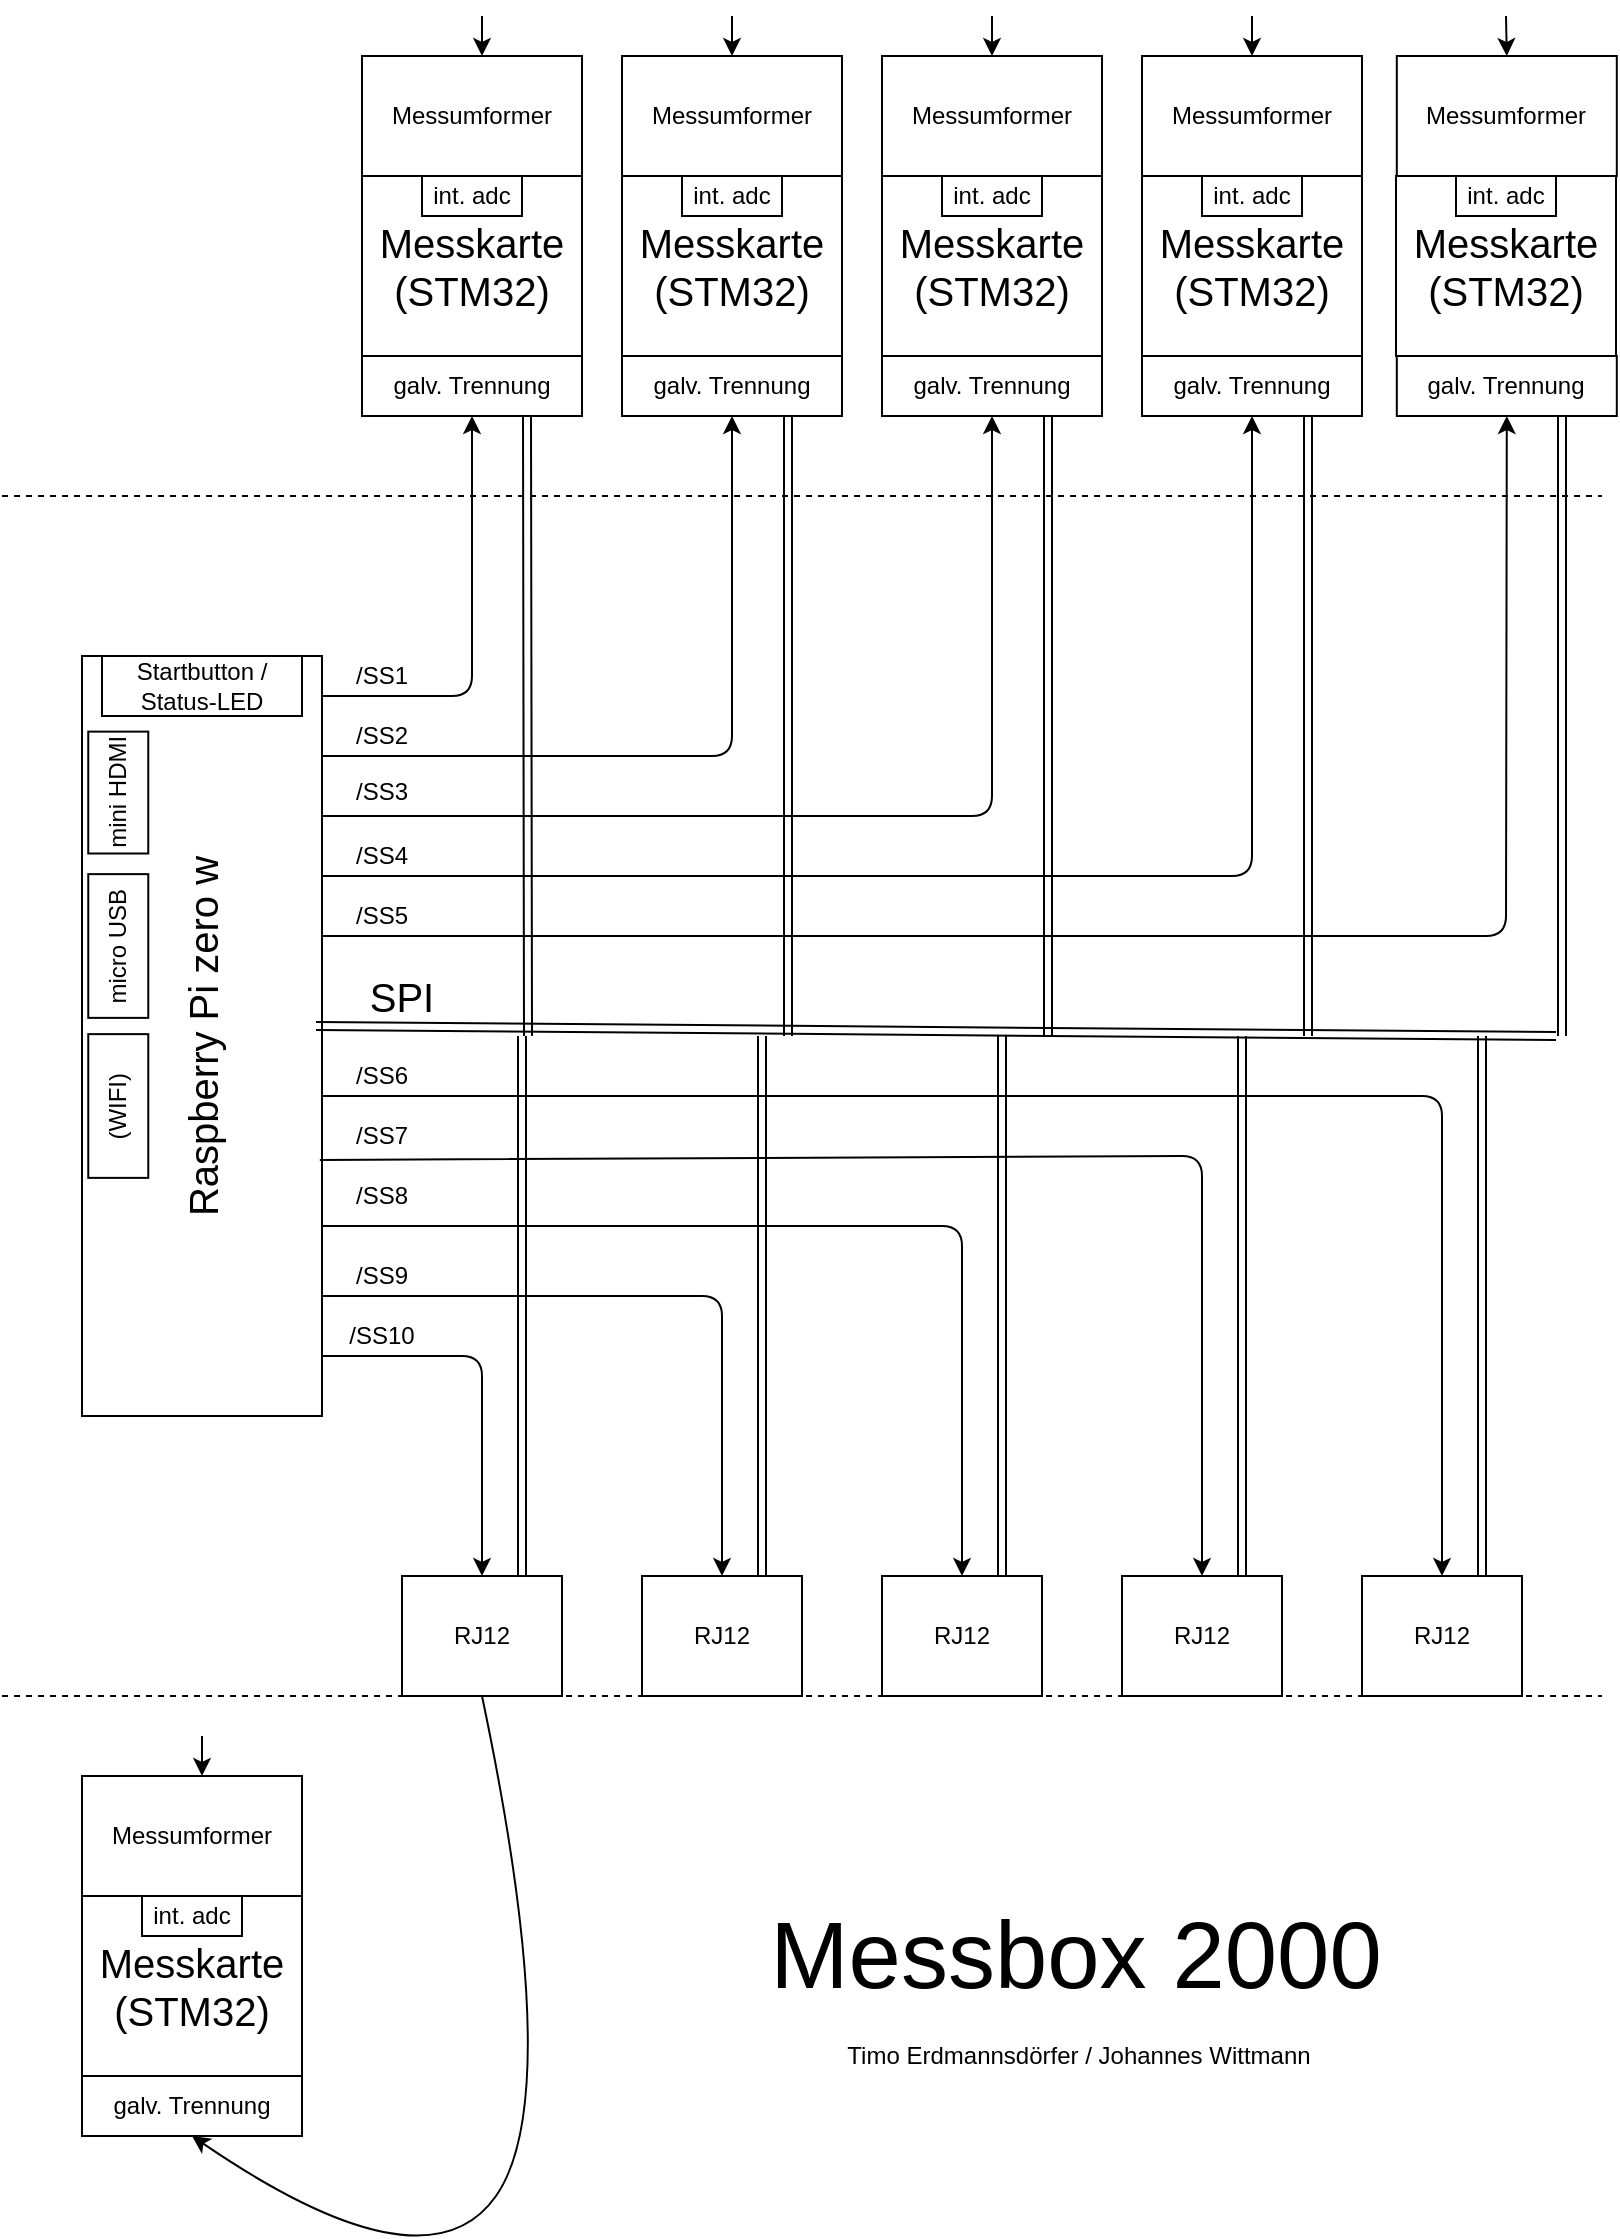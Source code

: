 <mxfile version="12.6.4" type="device"><diagram id="prtHgNgQTEPvFCAcTncT" name="Page-1"><mxGraphModel dx="1280" dy="2392" grid="1" gridSize="10" guides="1" tooltips="1" connect="1" arrows="1" fold="1" page="1" pageScale="1" pageWidth="827" pageHeight="1169" math="0" shadow="0"><root><mxCell id="0"/><mxCell id="1" parent="0"/><mxCell id="gG7CMBqufZaWbZi5i9m6-2" value="&lt;font style=&quot;font-size: 20px&quot;&gt;Raspberry Pi zero w&lt;/font&gt;" style="rounded=0;whiteSpace=wrap;html=1;rotation=-90;" vertex="1" parent="1"><mxGeometry x="-72" y="-690" width="380" height="120" as="geometry"/></mxCell><mxCell id="gG7CMBqufZaWbZi5i9m6-3" value="&lt;font style=&quot;font-size: 20px&quot;&gt;Messkarte&lt;br&gt;(STM32)&lt;/font&gt;" style="rounded=0;whiteSpace=wrap;html=1;" vertex="1" parent="1"><mxGeometry x="198" y="-1060" width="110" height="90" as="geometry"/></mxCell><mxCell id="gG7CMBqufZaWbZi5i9m6-21" value="" style="shape=link;html=1;" edge="1" parent="1"><mxGeometry width="50" height="50" relative="1" as="geometry"><mxPoint x="175" y="-635" as="sourcePoint"/><mxPoint x="795" y="-630" as="targetPoint"/></mxGeometry></mxCell><mxCell id="gG7CMBqufZaWbZi5i9m6-24" value="&lt;font style=&quot;font-size: 20px&quot;&gt;Messkarte&lt;br&gt;(STM32)&lt;/font&gt;" style="rounded=0;whiteSpace=wrap;html=1;" vertex="1" parent="1"><mxGeometry x="328" y="-1060" width="110" height="90" as="geometry"/></mxCell><mxCell id="gG7CMBqufZaWbZi5i9m6-25" value="" style="shape=link;html=1;" edge="1" parent="1"><mxGeometry width="50" height="50" relative="1" as="geometry"><mxPoint x="411" y="-630" as="sourcePoint"/><mxPoint x="411" y="-940" as="targetPoint"/></mxGeometry></mxCell><mxCell id="gG7CMBqufZaWbZi5i9m6-26" value="&lt;font style=&quot;font-size: 20px&quot;&gt;Messkarte&lt;br&gt;(STM32)&lt;/font&gt;" style="rounded=0;whiteSpace=wrap;html=1;" vertex="1" parent="1"><mxGeometry x="458" y="-1060" width="110" height="90" as="geometry"/></mxCell><mxCell id="gG7CMBqufZaWbZi5i9m6-27" value="" style="shape=link;html=1;" edge="1" parent="1"><mxGeometry width="50" height="50" relative="1" as="geometry"><mxPoint x="541" y="-630" as="sourcePoint"/><mxPoint x="541" y="-940" as="targetPoint"/></mxGeometry></mxCell><mxCell id="gG7CMBqufZaWbZi5i9m6-28" value="&lt;font style=&quot;font-size: 20px&quot;&gt;Messkarte&lt;br&gt;(STM32)&lt;/font&gt;" style="rounded=0;whiteSpace=wrap;html=1;" vertex="1" parent="1"><mxGeometry x="588" y="-1060" width="110" height="90" as="geometry"/></mxCell><mxCell id="gG7CMBqufZaWbZi5i9m6-29" value="" style="shape=link;html=1;" edge="1" parent="1"><mxGeometry width="50" height="50" relative="1" as="geometry"><mxPoint x="671" y="-630" as="sourcePoint"/><mxPoint x="671" y="-940" as="targetPoint"/></mxGeometry></mxCell><mxCell id="gG7CMBqufZaWbZi5i9m6-30" value="&lt;font style=&quot;font-size: 20px&quot;&gt;Messkarte&lt;br&gt;(STM32)&lt;/font&gt;" style="rounded=0;whiteSpace=wrap;html=1;" vertex="1" parent="1"><mxGeometry x="715" y="-1060" width="110" height="90" as="geometry"/></mxCell><mxCell id="gG7CMBqufZaWbZi5i9m6-31" value="" style="shape=link;html=1;" edge="1" parent="1"><mxGeometry width="50" height="50" relative="1" as="geometry"><mxPoint x="798" y="-630" as="sourcePoint"/><mxPoint x="798" y="-940" as="targetPoint"/></mxGeometry></mxCell><mxCell id="gG7CMBqufZaWbZi5i9m6-34" value="galv. Trennung" style="rounded=0;whiteSpace=wrap;html=1;" vertex="1" parent="1"><mxGeometry x="198" y="-970" width="110" height="30" as="geometry"/></mxCell><mxCell id="gG7CMBqufZaWbZi5i9m6-35" value="galv. Trennung" style="rounded=0;whiteSpace=wrap;html=1;" vertex="1" parent="1"><mxGeometry x="328" y="-970" width="110" height="30" as="geometry"/></mxCell><mxCell id="gG7CMBqufZaWbZi5i9m6-36" value="galv. Trennung" style="rounded=0;whiteSpace=wrap;html=1;" vertex="1" parent="1"><mxGeometry x="458" y="-970" width="110" height="30" as="geometry"/></mxCell><mxCell id="gG7CMBqufZaWbZi5i9m6-37" value="galv. Trennung" style="rounded=0;whiteSpace=wrap;html=1;" vertex="1" parent="1"><mxGeometry x="588" y="-970" width="110" height="30" as="geometry"/></mxCell><mxCell id="gG7CMBqufZaWbZi5i9m6-38" value="galv. Trennung" style="rounded=0;whiteSpace=wrap;html=1;" vertex="1" parent="1"><mxGeometry x="715.4" y="-970" width="110" height="30" as="geometry"/></mxCell><mxCell id="gG7CMBqufZaWbZi5i9m6-39" value="Messumformer" style="rounded=0;whiteSpace=wrap;html=1;" vertex="1" parent="1"><mxGeometry x="198" y="-1120" width="110" height="60" as="geometry"/></mxCell><mxCell id="gG7CMBqufZaWbZi5i9m6-40" value="Messumformer" style="rounded=0;whiteSpace=wrap;html=1;" vertex="1" parent="1"><mxGeometry x="328" y="-1120" width="110" height="60" as="geometry"/></mxCell><mxCell id="gG7CMBqufZaWbZi5i9m6-41" value="Messumformer" style="rounded=0;whiteSpace=wrap;html=1;" vertex="1" parent="1"><mxGeometry x="458" y="-1120" width="110" height="60" as="geometry"/></mxCell><mxCell id="gG7CMBqufZaWbZi5i9m6-42" value="Messumformer" style="rounded=0;whiteSpace=wrap;html=1;" vertex="1" parent="1"><mxGeometry x="715.4" y="-1120" width="110" height="60" as="geometry"/></mxCell><mxCell id="gG7CMBqufZaWbZi5i9m6-43" value="Messumformer" style="rounded=0;whiteSpace=wrap;html=1;" vertex="1" parent="1"><mxGeometry x="588" y="-1120" width="110" height="60" as="geometry"/></mxCell><mxCell id="gG7CMBqufZaWbZi5i9m6-44" value="int. adc" style="rounded=0;whiteSpace=wrap;html=1;" vertex="1" parent="1"><mxGeometry x="488" y="-1060" width="50" height="20" as="geometry"/></mxCell><mxCell id="gG7CMBqufZaWbZi5i9m6-45" value="int. adc" style="rounded=0;whiteSpace=wrap;html=1;" vertex="1" parent="1"><mxGeometry x="358" y="-1060" width="50" height="20" as="geometry"/></mxCell><mxCell id="gG7CMBqufZaWbZi5i9m6-46" value="int. adc" style="rounded=0;whiteSpace=wrap;html=1;" vertex="1" parent="1"><mxGeometry x="228" y="-1060" width="50" height="20" as="geometry"/></mxCell><mxCell id="gG7CMBqufZaWbZi5i9m6-47" value="int. adc" style="rounded=0;whiteSpace=wrap;html=1;" vertex="1" parent="1"><mxGeometry x="618" y="-1060" width="50" height="20" as="geometry"/></mxCell><mxCell id="gG7CMBqufZaWbZi5i9m6-48" value="int. adc" style="rounded=0;whiteSpace=wrap;html=1;" vertex="1" parent="1"><mxGeometry x="745" y="-1060" width="50" height="20" as="geometry"/></mxCell><mxCell id="gG7CMBqufZaWbZi5i9m6-52" value="" style="endArrow=classic;html=1;entryX=0.5;entryY=1;entryDx=0;entryDy=0;" edge="1" parent="1" target="gG7CMBqufZaWbZi5i9m6-34"><mxGeometry width="50" height="50" relative="1" as="geometry"><mxPoint x="178" y="-800" as="sourcePoint"/><mxPoint x="228" y="-850" as="targetPoint"/><Array as="points"><mxPoint x="253" y="-800"/></Array></mxGeometry></mxCell><mxCell id="gG7CMBqufZaWbZi5i9m6-53" value="" style="endArrow=classic;html=1;entryX=0.5;entryY=1;entryDx=0;entryDy=0;" edge="1" parent="1" target="gG7CMBqufZaWbZi5i9m6-35"><mxGeometry width="50" height="50" relative="1" as="geometry"><mxPoint x="178" y="-770" as="sourcePoint"/><mxPoint x="228" y="-820" as="targetPoint"/><Array as="points"><mxPoint x="383" y="-770"/></Array></mxGeometry></mxCell><mxCell id="gG7CMBqufZaWbZi5i9m6-54" value="" style="endArrow=classic;html=1;entryX=0.5;entryY=1;entryDx=0;entryDy=0;" edge="1" parent="1" target="gG7CMBqufZaWbZi5i9m6-36"><mxGeometry width="50" height="50" relative="1" as="geometry"><mxPoint x="178" y="-740" as="sourcePoint"/><mxPoint x="228" y="-790" as="targetPoint"/><Array as="points"><mxPoint x="513" y="-740"/></Array></mxGeometry></mxCell><mxCell id="gG7CMBqufZaWbZi5i9m6-55" value="" style="endArrow=classic;html=1;entryX=0.5;entryY=1;entryDx=0;entryDy=0;" edge="1" parent="1" target="gG7CMBqufZaWbZi5i9m6-37"><mxGeometry width="50" height="50" relative="1" as="geometry"><mxPoint x="178" y="-710" as="sourcePoint"/><mxPoint x="228" y="-760" as="targetPoint"/><Array as="points"><mxPoint x="643" y="-710"/></Array></mxGeometry></mxCell><mxCell id="gG7CMBqufZaWbZi5i9m6-56" value="" style="endArrow=classic;html=1;entryX=0.5;entryY=1;entryDx=0;entryDy=0;" edge="1" parent="1" target="gG7CMBqufZaWbZi5i9m6-38"><mxGeometry width="50" height="50" relative="1" as="geometry"><mxPoint x="178" y="-680" as="sourcePoint"/><mxPoint x="228" y="-730" as="targetPoint"/><Array as="points"><mxPoint x="770" y="-680"/></Array></mxGeometry></mxCell><mxCell id="gG7CMBqufZaWbZi5i9m6-57" value="" style="endArrow=none;dashed=1;html=1;" edge="1" parent="1"><mxGeometry width="50" height="50" relative="1" as="geometry"><mxPoint x="18" y="-900" as="sourcePoint"/><mxPoint x="818" y="-900" as="targetPoint"/></mxGeometry></mxCell><mxCell id="gG7CMBqufZaWbZi5i9m6-58" value="" style="endArrow=none;dashed=1;html=1;" edge="1" parent="1"><mxGeometry width="50" height="50" relative="1" as="geometry"><mxPoint x="18" y="-300" as="sourcePoint"/><mxPoint x="818" y="-300" as="targetPoint"/></mxGeometry></mxCell><mxCell id="gG7CMBqufZaWbZi5i9m6-59" value="RJ12" style="rounded=0;whiteSpace=wrap;html=1;" vertex="1" parent="1"><mxGeometry x="218" y="-360" width="80" height="60" as="geometry"/></mxCell><mxCell id="gG7CMBqufZaWbZi5i9m6-60" value="RJ12" style="rounded=0;whiteSpace=wrap;html=1;" vertex="1" parent="1"><mxGeometry x="338" y="-360" width="80" height="60" as="geometry"/></mxCell><mxCell id="gG7CMBqufZaWbZi5i9m6-61" value="RJ12" style="rounded=0;whiteSpace=wrap;html=1;" vertex="1" parent="1"><mxGeometry x="458" y="-360" width="80" height="60" as="geometry"/></mxCell><mxCell id="gG7CMBqufZaWbZi5i9m6-62" value="RJ12" style="rounded=0;whiteSpace=wrap;html=1;" vertex="1" parent="1"><mxGeometry x="578" y="-360" width="80" height="60" as="geometry"/></mxCell><mxCell id="gG7CMBqufZaWbZi5i9m6-63" value="RJ12" style="rounded=0;whiteSpace=wrap;html=1;" vertex="1" parent="1"><mxGeometry x="698" y="-360" width="80" height="60" as="geometry"/></mxCell><mxCell id="gG7CMBqufZaWbZi5i9m6-65" value="&lt;font style=&quot;font-size: 20px&quot;&gt;SPI&lt;/font&gt;" style="text;html=1;strokeColor=none;fillColor=none;align=center;verticalAlign=middle;whiteSpace=wrap;rounded=0;" vertex="1" parent="1"><mxGeometry x="198" y="-660" width="40" height="20" as="geometry"/></mxCell><mxCell id="gG7CMBqufZaWbZi5i9m6-66" value="" style="shape=link;html=1;entryX=0.75;entryY=1;entryDx=0;entryDy=0;" edge="1" parent="1" target="gG7CMBqufZaWbZi5i9m6-34"><mxGeometry width="50" height="50" relative="1" as="geometry"><mxPoint x="281" y="-630" as="sourcePoint"/><mxPoint x="318" y="-680" as="targetPoint"/></mxGeometry></mxCell><mxCell id="gG7CMBqufZaWbZi5i9m6-67" value="" style="endArrow=classic;html=1;entryX=0.5;entryY=0;entryDx=0;entryDy=0;" edge="1" parent="1" target="gG7CMBqufZaWbZi5i9m6-63"><mxGeometry width="50" height="50" relative="1" as="geometry"><mxPoint x="178" y="-600" as="sourcePoint"/><mxPoint x="228" y="-650" as="targetPoint"/><Array as="points"><mxPoint x="738" y="-600"/></Array></mxGeometry></mxCell><mxCell id="gG7CMBqufZaWbZi5i9m6-68" value="" style="endArrow=classic;html=1;entryX=0.5;entryY=0;entryDx=0;entryDy=0;exitX=0.337;exitY=0.991;exitDx=0;exitDy=0;exitPerimeter=0;" edge="1" parent="1" source="gG7CMBqufZaWbZi5i9m6-2" target="gG7CMBqufZaWbZi5i9m6-62"><mxGeometry width="50" height="50" relative="1" as="geometry"><mxPoint x="178" y="-560" as="sourcePoint"/><mxPoint x="228" y="-610" as="targetPoint"/><Array as="points"><mxPoint x="618" y="-570"/></Array></mxGeometry></mxCell><mxCell id="gG7CMBqufZaWbZi5i9m6-69" value="" style="endArrow=classic;html=1;entryX=0.5;entryY=0;entryDx=0;entryDy=0;exitX=0.25;exitY=1;exitDx=0;exitDy=0;" edge="1" parent="1" source="gG7CMBqufZaWbZi5i9m6-2" target="gG7CMBqufZaWbZi5i9m6-61"><mxGeometry width="50" height="50" relative="1" as="geometry"><mxPoint x="178" y="-540" as="sourcePoint"/><mxPoint x="228" y="-590" as="targetPoint"/><Array as="points"><mxPoint x="498" y="-535"/></Array></mxGeometry></mxCell><mxCell id="gG7CMBqufZaWbZi5i9m6-70" value="" style="endArrow=classic;html=1;entryX=0.5;entryY=0;entryDx=0;entryDy=0;" edge="1" parent="1" target="gG7CMBqufZaWbZi5i9m6-60"><mxGeometry width="50" height="50" relative="1" as="geometry"><mxPoint x="178" y="-500" as="sourcePoint"/><mxPoint x="228" y="-550" as="targetPoint"/><Array as="points"><mxPoint x="378" y="-500"/></Array></mxGeometry></mxCell><mxCell id="gG7CMBqufZaWbZi5i9m6-71" value="" style="endArrow=classic;html=1;entryX=0.5;entryY=0;entryDx=0;entryDy=0;" edge="1" parent="1" target="gG7CMBqufZaWbZi5i9m6-59"><mxGeometry width="50" height="50" relative="1" as="geometry"><mxPoint x="178" y="-470" as="sourcePoint"/><mxPoint x="228" y="-520" as="targetPoint"/><Array as="points"><mxPoint x="258" y="-470"/></Array></mxGeometry></mxCell><mxCell id="gG7CMBqufZaWbZi5i9m6-72" value="" style="shape=link;html=1;entryX=0.75;entryY=0;entryDx=0;entryDy=0;" edge="1" parent="1" target="gG7CMBqufZaWbZi5i9m6-59"><mxGeometry width="50" height="50" relative="1" as="geometry"><mxPoint x="278" y="-630" as="sourcePoint"/><mxPoint x="328" y="-680" as="targetPoint"/></mxGeometry></mxCell><mxCell id="gG7CMBqufZaWbZi5i9m6-73" value="" style="shape=link;html=1;" edge="1" parent="1"><mxGeometry width="50" height="50" relative="1" as="geometry"><mxPoint x="398" y="-360" as="sourcePoint"/><mxPoint x="398" y="-630" as="targetPoint"/></mxGeometry></mxCell><mxCell id="gG7CMBqufZaWbZi5i9m6-74" value="" style="shape=link;html=1;" edge="1" parent="1"><mxGeometry width="50" height="50" relative="1" as="geometry"><mxPoint x="518" y="-360" as="sourcePoint"/><mxPoint x="518" y="-630" as="targetPoint"/></mxGeometry></mxCell><mxCell id="gG7CMBqufZaWbZi5i9m6-75" value="" style="shape=link;html=1;" edge="1" parent="1"><mxGeometry width="50" height="50" relative="1" as="geometry"><mxPoint x="638" y="-360" as="sourcePoint"/><mxPoint x="638" y="-630" as="targetPoint"/></mxGeometry></mxCell><mxCell id="gG7CMBqufZaWbZi5i9m6-76" value="" style="shape=link;html=1;" edge="1" parent="1"><mxGeometry width="50" height="50" relative="1" as="geometry"><mxPoint x="758" y="-360" as="sourcePoint"/><mxPoint x="758" y="-630" as="targetPoint"/></mxGeometry></mxCell><mxCell id="gG7CMBqufZaWbZi5i9m6-77" value="mini HDMI" style="rounded=0;whiteSpace=wrap;html=1;rotation=-90;" vertex="1" parent="1"><mxGeometry x="45.66" y="-766.72" width="60.94" height="30" as="geometry"/></mxCell><mxCell id="gG7CMBqufZaWbZi5i9m6-78" value="micro USB" style="rounded=0;whiteSpace=wrap;html=1;rotation=-90;" vertex="1" parent="1"><mxGeometry x="40.2" y="-690" width="71.87" height="30" as="geometry"/></mxCell><mxCell id="gG7CMBqufZaWbZi5i9m6-81" value="(WIFI)" style="rounded=0;whiteSpace=wrap;html=1;rotation=-90;" vertex="1" parent="1"><mxGeometry x="40.2" y="-610" width="71.87" height="30" as="geometry"/></mxCell><mxCell id="gG7CMBqufZaWbZi5i9m6-83" value="/SS1" style="text;html=1;strokeColor=none;fillColor=none;align=center;verticalAlign=middle;whiteSpace=wrap;rounded=0;" vertex="1" parent="1"><mxGeometry x="188" y="-820" width="40" height="20" as="geometry"/></mxCell><mxCell id="gG7CMBqufZaWbZi5i9m6-84" value="/SS2" style="text;html=1;strokeColor=none;fillColor=none;align=center;verticalAlign=middle;whiteSpace=wrap;rounded=0;" vertex="1" parent="1"><mxGeometry x="188" y="-790" width="40" height="20" as="geometry"/></mxCell><mxCell id="gG7CMBqufZaWbZi5i9m6-85" value="/SS3" style="text;html=1;strokeColor=none;fillColor=none;align=center;verticalAlign=middle;whiteSpace=wrap;rounded=0;" vertex="1" parent="1"><mxGeometry x="188" y="-761.72" width="40" height="20" as="geometry"/></mxCell><mxCell id="gG7CMBqufZaWbZi5i9m6-87" value="/SS4" style="text;html=1;strokeColor=none;fillColor=none;align=center;verticalAlign=middle;whiteSpace=wrap;rounded=0;" vertex="1" parent="1"><mxGeometry x="188" y="-730" width="40" height="20" as="geometry"/></mxCell><mxCell id="gG7CMBqufZaWbZi5i9m6-88" value="/SS5" style="text;html=1;strokeColor=none;fillColor=none;align=center;verticalAlign=middle;whiteSpace=wrap;rounded=0;" vertex="1" parent="1"><mxGeometry x="188" y="-700" width="40" height="20" as="geometry"/></mxCell><mxCell id="gG7CMBqufZaWbZi5i9m6-89" value="/SS6" style="text;html=1;strokeColor=none;fillColor=none;align=center;verticalAlign=middle;whiteSpace=wrap;rounded=0;" vertex="1" parent="1"><mxGeometry x="188" y="-620" width="40" height="20" as="geometry"/></mxCell><mxCell id="gG7CMBqufZaWbZi5i9m6-90" value="/SS7" style="text;html=1;strokeColor=none;fillColor=none;align=center;verticalAlign=middle;whiteSpace=wrap;rounded=0;" vertex="1" parent="1"><mxGeometry x="188" y="-590" width="40" height="20" as="geometry"/></mxCell><mxCell id="gG7CMBqufZaWbZi5i9m6-91" value="/SS8" style="text;html=1;strokeColor=none;fillColor=none;align=center;verticalAlign=middle;whiteSpace=wrap;rounded=0;" vertex="1" parent="1"><mxGeometry x="188" y="-560" width="40" height="20" as="geometry"/></mxCell><mxCell id="gG7CMBqufZaWbZi5i9m6-92" value="/SS9" style="text;html=1;strokeColor=none;fillColor=none;align=center;verticalAlign=middle;whiteSpace=wrap;rounded=0;" vertex="1" parent="1"><mxGeometry x="188" y="-520" width="40" height="20" as="geometry"/></mxCell><mxCell id="gG7CMBqufZaWbZi5i9m6-93" value="/SS10" style="text;html=1;strokeColor=none;fillColor=none;align=center;verticalAlign=middle;whiteSpace=wrap;rounded=0;" vertex="1" parent="1"><mxGeometry x="188" y="-490" width="40" height="20" as="geometry"/></mxCell><mxCell id="gG7CMBqufZaWbZi5i9m6-95" value="Startbutton / Status-LED" style="rounded=0;whiteSpace=wrap;html=1;" vertex="1" parent="1"><mxGeometry x="68" y="-820" width="100" height="30" as="geometry"/></mxCell><mxCell id="gG7CMBqufZaWbZi5i9m6-97" value="" style="endArrow=classic;html=1;" edge="1" parent="1"><mxGeometry width="50" height="50" relative="1" as="geometry"><mxPoint x="258" y="-1140" as="sourcePoint"/><mxPoint x="258" y="-1120" as="targetPoint"/></mxGeometry></mxCell><mxCell id="gG7CMBqufZaWbZi5i9m6-99" value="" style="endArrow=classic;html=1;entryX=0.5;entryY=0;entryDx=0;entryDy=0;" edge="1" parent="1" target="gG7CMBqufZaWbZi5i9m6-40"><mxGeometry width="50" height="50" relative="1" as="geometry"><mxPoint x="383" y="-1140" as="sourcePoint"/><mxPoint x="388" y="-1220" as="targetPoint"/></mxGeometry></mxCell><mxCell id="gG7CMBqufZaWbZi5i9m6-100" value="" style="endArrow=classic;html=1;entryX=0.5;entryY=0;entryDx=0;entryDy=0;" edge="1" parent="1" target="gG7CMBqufZaWbZi5i9m6-41"><mxGeometry width="50" height="50" relative="1" as="geometry"><mxPoint x="513" y="-1140" as="sourcePoint"/><mxPoint x="448" y="-1190" as="targetPoint"/></mxGeometry></mxCell><mxCell id="gG7CMBqufZaWbZi5i9m6-101" value="" style="endArrow=classic;html=1;entryX=0.5;entryY=0;entryDx=0;entryDy=0;" edge="1" parent="1" target="gG7CMBqufZaWbZi5i9m6-43"><mxGeometry width="50" height="50" relative="1" as="geometry"><mxPoint x="643" y="-1140" as="sourcePoint"/><mxPoint x="618" y="-1190" as="targetPoint"/></mxGeometry></mxCell><mxCell id="gG7CMBqufZaWbZi5i9m6-102" value="" style="endArrow=classic;html=1;entryX=0.5;entryY=0;entryDx=0;entryDy=0;" edge="1" parent="1" target="gG7CMBqufZaWbZi5i9m6-42"><mxGeometry width="50" height="50" relative="1" as="geometry"><mxPoint x="770" y="-1140" as="sourcePoint"/><mxPoint x="738" y="-1200" as="targetPoint"/></mxGeometry></mxCell><mxCell id="gG7CMBqufZaWbZi5i9m6-103" value="&lt;font style=&quot;font-size: 20px&quot;&gt;Messkarte&lt;br&gt;(STM32)&lt;/font&gt;" style="rounded=0;whiteSpace=wrap;html=1;" vertex="1" parent="1"><mxGeometry x="58" y="-200" width="110" height="90" as="geometry"/></mxCell><mxCell id="gG7CMBqufZaWbZi5i9m6-104" value="galv. Trennung" style="rounded=0;whiteSpace=wrap;html=1;" vertex="1" parent="1"><mxGeometry x="58" y="-110" width="110" height="30" as="geometry"/></mxCell><mxCell id="gG7CMBqufZaWbZi5i9m6-105" value="Messumformer" style="rounded=0;whiteSpace=wrap;html=1;" vertex="1" parent="1"><mxGeometry x="58" y="-260" width="110" height="60" as="geometry"/></mxCell><mxCell id="gG7CMBqufZaWbZi5i9m6-106" value="int. adc" style="rounded=0;whiteSpace=wrap;html=1;" vertex="1" parent="1"><mxGeometry x="88" y="-200" width="50" height="20" as="geometry"/></mxCell><mxCell id="gG7CMBqufZaWbZi5i9m6-107" value="" style="endArrow=classic;html=1;" edge="1" parent="1"><mxGeometry width="50" height="50" relative="1" as="geometry"><mxPoint x="118" y="-280" as="sourcePoint"/><mxPoint x="118" y="-260" as="targetPoint"/></mxGeometry></mxCell><mxCell id="gG7CMBqufZaWbZi5i9m6-108" value="" style="curved=1;endArrow=classic;html=1;exitX=0.5;exitY=1;exitDx=0;exitDy=0;entryX=0.5;entryY=1;entryDx=0;entryDy=0;" edge="1" parent="1" source="gG7CMBqufZaWbZi5i9m6-59" target="gG7CMBqufZaWbZi5i9m6-104"><mxGeometry width="50" height="50" relative="1" as="geometry"><mxPoint x="318" y="-160" as="sourcePoint"/><mxPoint x="368" y="-210" as="targetPoint"/><Array as="points"><mxPoint x="300" y="-100"/><mxPoint x="230"/></Array></mxGeometry></mxCell><mxCell id="gG7CMBqufZaWbZi5i9m6-110" value="&lt;font style=&quot;font-size: 47px&quot;&gt;Messbox 2000&lt;/font&gt;" style="text;html=1;strokeColor=none;fillColor=none;align=center;verticalAlign=middle;whiteSpace=wrap;rounded=0;" vertex="1" parent="1"><mxGeometry x="365" y="-250" width="380" height="160" as="geometry"/></mxCell><mxCell id="gG7CMBqufZaWbZi5i9m6-111" value="Timo Erdmannsdörfer / Johannes Wittmann" style="text;html=1;strokeColor=none;fillColor=none;align=center;verticalAlign=middle;whiteSpace=wrap;rounded=0;" vertex="1" parent="1"><mxGeometry x="363" y="-130" width="387" height="20" as="geometry"/></mxCell></root></mxGraphModel></diagram></mxfile>